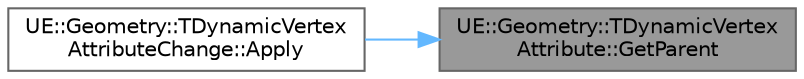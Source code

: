 digraph "UE::Geometry::TDynamicVertexAttribute::GetParent"
{
 // INTERACTIVE_SVG=YES
 // LATEX_PDF_SIZE
  bgcolor="transparent";
  edge [fontname=Helvetica,fontsize=10,labelfontname=Helvetica,labelfontsize=10];
  node [fontname=Helvetica,fontsize=10,shape=box,height=0.2,width=0.4];
  rankdir="RL";
  Node1 [id="Node000001",label="UE::Geometry::TDynamicVertex\lAttribute::GetParent",height=0.2,width=0.4,color="gray40", fillcolor="grey60", style="filled", fontcolor="black",tooltip=" "];
  Node1 -> Node2 [id="edge1_Node000001_Node000002",dir="back",color="steelblue1",style="solid",tooltip=" "];
  Node2 [id="Node000002",label="UE::Geometry::TDynamicVertex\lAttributeChange::Apply",height=0.2,width=0.4,color="grey40", fillcolor="white", style="filled",URL="$de/dc5/classUE_1_1Geometry_1_1TDynamicVertexAttributeChange.html#a8bbe43951c7b40b103772cc950bd15ee",tooltip=" "];
}
